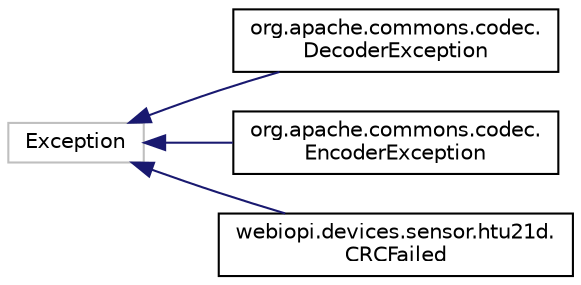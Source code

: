 digraph "Graphical Class Hierarchy"
{
  edge [fontname="Helvetica",fontsize="10",labelfontname="Helvetica",labelfontsize="10"];
  node [fontname="Helvetica",fontsize="10",shape=record];
  rankdir="LR";
  Node1 [label="Exception",height=0.2,width=0.4,color="grey75", fillcolor="white", style="filled"];
  Node1 -> Node2 [dir="back",color="midnightblue",fontsize="10",style="solid",fontname="Helvetica"];
  Node2 [label="org.apache.commons.codec.\lDecoderException",height=0.2,width=0.4,color="black", fillcolor="white", style="filled",URL="$classorg_1_1apache_1_1commons_1_1codec_1_1DecoderException.html"];
  Node1 -> Node3 [dir="back",color="midnightblue",fontsize="10",style="solid",fontname="Helvetica"];
  Node3 [label="org.apache.commons.codec.\lEncoderException",height=0.2,width=0.4,color="black", fillcolor="white", style="filled",URL="$classorg_1_1apache_1_1commons_1_1codec_1_1EncoderException.html"];
  Node1 -> Node4 [dir="back",color="midnightblue",fontsize="10",style="solid",fontname="Helvetica"];
  Node4 [label="webiopi.devices.sensor.htu21d.\lCRCFailed",height=0.2,width=0.4,color="black", fillcolor="white", style="filled",URL="$classwebiopi_1_1devices_1_1sensor_1_1htu21d_1_1CRCFailed.html"];
}
